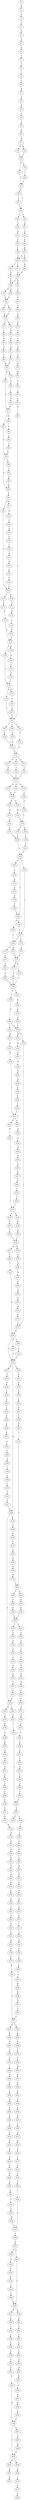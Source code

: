 strict digraph  {
	S0 -> S1 [ label = R ];
	S1 -> S2 [ label = A ];
	S2 -> S3 [ label = L ];
	S3 -> S4 [ label = P ];
	S4 -> S5 [ label = F ];
	S5 -> S6 [ label = R ];
	S6 -> S7 [ label = S ];
	S7 -> S8 [ label = A ];
	S8 -> S9 [ label = I ];
	S9 -> S10 [ label = C ];
	S10 -> S11 [ label = G ];
	S11 -> S12 [ label = G ];
	S12 -> S13 [ label = T ];
	S13 -> S14 [ label = T ];
	S14 -> S15 [ label = T ];
	S15 -> S16 [ label = K ];
	S16 -> S17 [ label = M ];
	S17 -> S18 [ label = Q ];
	S17 -> S19 [ label = R ];
	S18 -> S20 [ label = I ];
	S19 -> S20 [ label = I ];
	S20 -> S21 [ label = F ];
	S20 -> S22 [ label = T ];
	S21 -> S23 [ label = V ];
	S22 -> S24 [ label = I ];
	S23 -> S25 [ label = K ];
	S23 -> S26 [ label = L ];
	S24 -> S23 [ label = V ];
	S25 -> S27 [ label = T ];
	S26 -> S28 [ label = T ];
	S26 -> S29 [ label = E ];
	S27 -> S26 [ label = L ];
	S28 -> S30 [ label = G ];
	S29 -> S31 [ label = D ];
	S30 -> S32 [ label = K ];
	S31 -> S33 [ label = A ];
	S32 -> S34 [ label = T ];
	S33 -> S35 [ label = R ];
	S34 -> S36 [ label = I ];
	S35 -> S37 [ label = H ];
	S36 -> S38 [ label = T ];
	S37 -> S38 [ label = T ];
	S37 -> S39 [ label = S ];
	S38 -> S40 [ label = L ];
	S38 -> S41 [ label = I ];
	S39 -> S42 [ label = M ];
	S40 -> S43 [ label = E ];
	S41 -> S44 [ label = D ];
	S42 -> S44 [ label = D ];
	S43 -> S45 [ label = V ];
	S44 -> S46 [ label = R ];
	S44 -> S45 [ label = V ];
	S45 -> S47 [ label = E ];
	S45 -> S48 [ label = Q ];
	S46 -> S49 [ label = L ];
	S47 -> S50 [ label = P ];
	S48 -> S50 [ label = P ];
	S49 -> S51 [ label = F ];
	S50 -> S52 [ label = S ];
	S50 -> S53 [ label = E ];
	S51 -> S54 [ label = Q ];
	S52 -> S55 [ label = D ];
	S53 -> S55 [ label = D ];
	S54 -> S56 [ label = L ];
	S55 -> S57 [ label = T ];
	S55 -> S58 [ label = K ];
	S56 -> S59 [ label = N ];
	S57 -> S60 [ label = I ];
	S58 -> S61 [ label = V ];
	S59 -> S62 [ label = S ];
	S60 -> S63 [ label = E ];
	S61 -> S64 [ label = R ];
	S62 -> S65 [ label = S ];
	S63 -> S66 [ label = N ];
	S64 -> S67 [ label = D ];
	S65 -> S68 [ label = H ];
	S66 -> S69 [ label = V ];
	S67 -> S70 [ label = L ];
	S68 -> S71 [ label = V ];
	S69 -> S72 [ label = K ];
	S70 -> S72 [ label = K ];
	S71 -> S73 [ label = E ];
	S72 -> S74 [ label = A ];
	S72 -> S75 [ label = D ];
	S73 -> S76 [ label = D ];
	S74 -> S77 [ label = K ];
	S75 -> S78 [ label = Q ];
	S76 -> S79 [ label = K ];
	S77 -> S80 [ label = I ];
	S77 -> S81 [ label = N ];
	S78 -> S82 [ label = I ];
	S79 -> S83 [ label = I ];
	S80 -> S84 [ label = Q ];
	S81 -> S85 [ label = L ];
	S82 -> S86 [ label = E ];
	S83 -> S87 [ label = L ];
	S84 -> S88 [ label = D ];
	S84 -> S89 [ label = T ];
	S85 -> S90 [ label = L ];
	S86 -> S77 [ label = K ];
	S87 -> S91 [ label = Q ];
	S88 -> S92 [ label = K ];
	S89 -> S93 [ label = I ];
	S90 -> S94 [ label = V ];
	S91 -> S95 [ label = L ];
	S92 -> S96 [ label = E ];
	S92 -> S97 [ label = R ];
	S93 -> S98 [ label = D ];
	S94 -> S84 [ label = Q ];
	S95 -> S99 [ label = I ];
	S95 -> S100 [ label = T ];
	S95 -> S101 [ label = V ];
	S96 -> S102 [ label = G ];
	S97 -> S103 [ label = M ];
	S98 -> S88 [ label = D ];
	S99 -> S104 [ label = F ];
	S100 -> S105 [ label = Y ];
	S101 -> S106 [ label = S ];
	S102 -> S107 [ label = I ];
	S102 -> S108 [ label = G ];
	S103 -> S109 [ label = G ];
	S104 -> S110 [ label = A ];
	S105 -> S110 [ label = A ];
	S106 -> S111 [ label = G ];
	S107 -> S112 [ label = P ];
	S108 -> S113 [ label = A ];
	S109 -> S114 [ label = K ];
	S110 -> S111 [ label = G ];
	S111 -> S115 [ label = K ];
	S111 -> S116 [ label = A ];
	S111 -> S117 [ label = S ];
	S112 -> S118 [ label = P ];
	S113 -> S119 [ label = A ];
	S114 -> S120 [ label = F ];
	S115 -> S121 [ label = Q ];
	S116 -> S122 [ label = T ];
	S117 -> S123 [ label = V ];
	S118 -> S124 [ label = D ];
	S119 -> S125 [ label = L ];
	S120 -> S126 [ label = L ];
	S121 -> S127 [ label = L ];
	S122 -> S127 [ label = L ];
	S123 -> S127 [ label = L ];
	S124 -> S128 [ label = Q ];
	S124 -> S129 [ label = D ];
	S125 -> S130 [ label = N ];
	S126 -> S131 [ label = E ];
	S127 -> S132 [ label = E ];
	S127 -> S133 [ label = Q ];
	S127 -> S134 [ label = K ];
	S128 -> S135 [ label = Q ];
	S129 -> S136 [ label = W ];
	S130 -> S124 [ label = D ];
	S131 -> S137 [ label = M ];
	S132 -> S138 [ label = D ];
	S133 -> S138 [ label = D ];
	S134 -> S139 [ label = C ];
	S135 -> S140 [ label = R ];
	S135 -> S141 [ label = D ];
	S136 -> S142 [ label = V ];
	S137 -> S143 [ label = K ];
	S138 -> S144 [ label = G ];
	S138 -> S145 [ label = D ];
	S139 -> S146 [ label = A ];
	S140 -> S95 [ label = L ];
	S141 -> S147 [ label = L ];
	S142 -> S148 [ label = V ];
	S143 -> S149 [ label = F ];
	S144 -> S150 [ label = R ];
	S145 -> S151 [ label = W ];
	S146 -> S152 [ label = T ];
	S147 -> S153 [ label = G ];
	S148 -> S135 [ label = Q ];
	S149 -> S102 [ label = G ];
	S150 -> S152 [ label = T ];
	S151 -> S154 [ label = V ];
	S152 -> S155 [ label = L ];
	S152 -> S156 [ label = K ];
	S153 -> S95 [ label = L ];
	S154 -> S157 [ label = C ];
	S155 -> S158 [ label = S ];
	S156 -> S159 [ label = I ];
	S157 -> S158 [ label = S ];
	S158 -> S160 [ label = D ];
	S159 -> S161 [ label = V ];
	S160 -> S162 [ label = Y ];
	S160 -> S163 [ label = I ];
	S160 -> S164 [ label = K ];
	S161 -> S160 [ label = D ];
	S162 -> S165 [ label = N ];
	S162 -> S166 [ label = L ];
	S163 -> S167 [ label = G ];
	S164 -> S168 [ label = P ];
	S165 -> S169 [ label = I ];
	S166 -> S167 [ label = G ];
	S167 -> S169 [ label = I ];
	S167 -> S170 [ label = Y ];
	S168 -> S171 [ label = K ];
	S169 -> S172 [ label = Q ];
	S169 -> S173 [ label = T ];
	S170 -> S174 [ label = N ];
	S171 -> S175 [ label = L ];
	S172 -> S176 [ label = K ];
	S173 -> S177 [ label = S ];
	S174 -> S176 [ label = K ];
	S175 -> S178 [ label = N ];
	S176 -> S179 [ label = E ];
	S176 -> S180 [ label = D ];
	S177 -> S181 [ label = G ];
	S178 -> S182 [ label = V ];
	S179 -> S183 [ label = S ];
	S180 -> S184 [ label = T ];
	S181 -> S185 [ label = A ];
	S182 -> S162 [ label = Y ];
	S183 -> S184 [ label = T ];
	S184 -> S186 [ label = L ];
	S184 -> S187 [ label = V ];
	S185 -> S184 [ label = T ];
	S186 -> S188 [ label = H ];
	S187 -> S189 [ label = K ];
	S188 -> S190 [ label = L ];
	S188 -> S191 [ label = I ];
	S189 -> S192 [ label = S ];
	S190 -> S193 [ label = V ];
	S190 -> S194 [ label = R ];
	S191 -> S195 [ label = M ];
	S192 -> S196 [ label = A ];
	S193 -> S197 [ label = L ];
	S194 -> S198 [ label = E ];
	S195 -> S199 [ label = D ];
	S196 -> S190 [ label = L ];
	S197 -> S200 [ label = R ];
	S198 -> S201 [ label = S ];
	S199 -> S202 [ label = D ];
	S200 -> S203 [ label = L ];
	S200 -> S204 [ label = E ];
	S200 -> S205 [ label = S ];
	S201 -> S206 [ label = D ];
	S202 -> S207 [ label = I ];
	S203 -> S208 [ label = R ];
	S203 -> S209 [ label = I ];
	S203 -> S210 [ label = S ];
	S204 -> S203 [ label = L ];
	S205 -> S211 [ label = L ];
	S206 -> S212 [ label = K ];
	S207 -> S213 [ label = H ];
	S207 -> S214 [ label = D ];
	S208 -> S215 [ label = G ];
	S208 -> S216 [ label = N ];
	S209 -> S217 [ label = A ];
	S210 -> S218 [ label = S ];
	S211 -> S203 [ label = L ];
	S212 -> S219 [ label = P ];
	S213 -> S220 [ label = C ];
	S214 -> S221 [ label = P ];
	S215 -> S222 [ label = G ];
	S215 -> S223 [ label = L ];
	S216 -> S224 [ label = K ];
	S217 -> S225 [ label = S ];
	S218 -> S226 [ label = T ];
	S219 -> S227 [ label = V ];
	S220 -> S228 [ label = A ];
	S221 -> S229 [ label = I ];
	S222 -> S230 [ label = A ];
	S223 -> S231 [ label = E ];
	S224 -> S232 [ label = K ];
	S225 -> S233 [ label = K ];
	S226 -> S234 [ label = L ];
	S227 -> S235 [ label = L ];
	S228 -> S236 [ label = H ];
	S229 -> S237 [ label = R ];
	S229 -> S238 [ label = K ];
	S230 -> S239 [ label = K ];
	S231 -> S240 [ label = I ];
	S232 -> S241 [ label = T ];
	S233 -> S242 [ label = T ];
	S234 -> S243 [ label = G ];
	S235 -> S244 [ label = N ];
	S236 -> S245 [ label = N ];
	S237 -> S246 [ label = E ];
	S238 -> S247 [ label = T ];
	S239 -> S248 [ label = K ];
	S240 -> S249 [ label = G ];
	S241 -> S250 [ label = N ];
	S242 -> S251 [ label = G ];
	S243 -> S252 [ label = I ];
	S244 -> S207 [ label = I ];
	S245 -> S253 [ label = G ];
	S246 -> S254 [ label = Q ];
	S247 -> S255 [ label = T ];
	S248 -> S256 [ label = R ];
	S249 -> S257 [ label = S ];
	S250 -> S258 [ label = N ];
	S251 -> S259 [ label = L ];
	S252 -> S260 [ label = P ];
	S253 -> S261 [ label = D ];
	S254 -> S262 [ label = I ];
	S255 -> S262 [ label = I ];
	S256 -> S263 [ label = K ];
	S257 -> S264 [ label = S ];
	S257 -> S265 [ label = T ];
	S258 -> S266 [ label = K ];
	S259 -> S267 [ label = P ];
	S260 -> S268 [ label = V ];
	S261 -> S269 [ label = A ];
	S262 -> S270 [ label = E ];
	S262 -> S271 [ label = G ];
	S263 -> S272 [ label = K ];
	S265 -> S274 [ label = I ];
	S266 -> S275 [ label = M ];
	S267 -> S276 [ label = V ];
	S268 -> S277 [ label = S ];
	S269 -> S278 [ label = I ];
	S270 -> S279 [ label = P ];
	S271 -> S280 [ label = S ];
	S272 -> S281 [ label = K ];
	S274 -> S282 [ label = I ];
	S275 -> S283 [ label = S ];
	S276 -> S283 [ label = S ];
	S277 -> S284 [ label = A ];
	S278 -> S285 [ label = Y ];
	S279 -> S286 [ label = S ];
	S280 -> S287 [ label = I ];
	S281 -> S288 [ label = S ];
	S282 -> S289 [ label = L ];
	S283 -> S290 [ label = V ];
	S283 -> S291 [ label = K ];
	S284 -> S292 [ label = F ];
	S285 -> S229 [ label = I ];
	S286 -> S293 [ label = K ];
	S287 -> S200 [ label = R ];
	S288 -> S294 [ label = Y ];
	S289 -> S295 [ label = D ];
	S290 -> S296 [ label = F ];
	S291 -> S297 [ label = R ];
	S292 -> S298 [ label = N ];
	S293 -> S299 [ label = T ];
	S294 -> S300 [ label = T ];
	S295 -> S301 [ label = L ];
	S296 -> S302 [ label = R ];
	S297 -> S303 [ label = E ];
	S298 -> S304 [ label = L ];
	S299 -> S305 [ label = T ];
	S300 -> S306 [ label = T ];
	S301 -> S307 [ label = W ];
	S302 -> S308 [ label = L ];
	S303 -> S308 [ label = L ];
	S304 -> S309 [ label = S ];
	S305 -> S310 [ label = V ];
	S306 -> S311 [ label = P ];
	S307 -> S312 [ label = D ];
	S308 -> S313 [ label = V ];
	S308 -> S314 [ label = F ];
	S309 -> S315 [ label = V ];
	S310 -> S316 [ label = H ];
	S311 -> S317 [ label = K ];
	S312 -> S318 [ label = G ];
	S313 -> S319 [ label = A ];
	S314 -> S320 [ label = D ];
	S315 -> S321 [ label = N ];
	S316 -> S322 [ label = Y ];
	S317 -> S323 [ label = K ];
	S318 -> S324 [ label = W ];
	S319 -> S325 [ label = A ];
	S320 -> S326 [ label = R ];
	S321 -> S327 [ label = S ];
	S322 -> S197 [ label = L ];
	S323 -> S328 [ label = N ];
	S324 -> S329 [ label = N ];
	S325 -> S330 [ label = N ];
	S326 -> S331 [ label = N ];
	S327 -> S208 [ label = R ];
	S328 -> S332 [ label = K ];
	S329 -> S333 [ label = E ];
	S330 -> S334 [ label = E ];
	S331 -> S335 [ label = T ];
	S332 -> S336 [ label = H ];
	S333 -> S337 [ label = L ];
	S334 -> S338 [ label = K ];
	S335 -> S339 [ label = M ];
	S336 -> S340 [ label = K ];
	S337 -> S341 [ label = I ];
	S338 -> S342 [ label = E ];
	S339 -> S343 [ label = D ];
	S340 -> S344 [ label = R ];
	S341 -> S345 [ label = L ];
	S342 -> S346 [ label = M ];
	S343 -> S347 [ label = Y ];
	S344 -> S348 [ label = K ];
	S345 -> S349 [ label = A ];
	S346 -> S350 [ label = F ];
	S347 -> S351 [ label = Y ];
	S348 -> S352 [ label = K ];
	S349 -> S353 [ label = A ];
	S350 -> S354 [ label = D ];
	S351 -> S215 [ label = G ];
	S352 -> S355 [ label = V ];
	S353 -> S356 [ label = I ];
	S354 -> S357 [ label = G ];
	S355 -> S358 [ label = K ];
	S356 -> S359 [ label = S ];
	S357 -> S360 [ label = H ];
	S358 -> S361 [ label = L ];
	S359 -> S362 [ label = G ];
	S360 -> S363 [ label = L ];
	S361 -> S364 [ label = A ];
	S362 -> S365 [ label = H ];
	S363 -> S366 [ label = L ];
	S364 -> S367 [ label = V ];
	S365 -> S368 [ label = E ];
	S366 -> S369 [ label = K ];
	S367 -> S370 [ label = L ];
	S368 -> S371 [ label = N ];
	S369 -> S372 [ label = S ];
	S370 -> S373 [ label = K ];
	S371 -> S374 [ label = V ];
	S372 -> S375 [ label = Y ];
	S373 -> S376 [ label = Y ];
	S374 -> S377 [ label = V ];
	S375 -> S378 [ label = G ];
	S376 -> S379 [ label = Y ];
	S377 -> S380 [ label = D ];
	S377 -> S381 [ label = S ];
	S378 -> S382 [ label = V ];
	S379 -> S383 [ label = K ];
	S380 -> S384 [ label = E ];
	S381 -> S385 [ label = Q ];
	S382 -> S386 [ label = V ];
	S383 -> S377 [ label = V ];
	S384 -> S387 [ label = N ];
	S385 -> S388 [ label = Y ];
	S386 -> S389 [ label = V ];
	S387 -> S390 [ label = G ];
	S388 -> S391 [ label = L ];
	S389 -> S249 [ label = G ];
	S390 -> S392 [ label = K ];
	S391 -> S393 [ label = S ];
	S392 -> S394 [ label = I ];
	S393 -> S395 [ label = W ];
	S394 -> S396 [ label = S ];
	S395 -> S397 [ label = D ];
	S396 -> S398 [ label = R ];
	S397 -> S399 [ label = R ];
	S398 -> S400 [ label = L ];
	S399 -> S401 [ label = P ];
	S400 -> S402 [ label = R ];
	S401 -> S403 [ label = V ];
	S402 -> S404 [ label = R ];
	S403 -> S405 [ label = R ];
	S404 -> S406 [ label = E ];
	S405 -> S407 [ label = N ];
	S406 -> S408 [ label = C ];
	S407 -> S409 [ label = F ];
	S408 -> S410 [ label = P ];
	S409 -> S411 [ label = Q ];
	S410 -> S412 [ label = S ];
	S411 -> S413 [ label = Q ];
	S412 -> S414 [ label = D ];
	S413 -> S415 [ label = R ];
	S414 -> S416 [ label = E ];
	S415 -> S417 [ label = T ];
	S416 -> S418 [ label = C ];
	S417 -> S419 [ label = A ];
	S418 -> S420 [ label = G ];
	S419 -> S421 [ label = L ];
	S420 -> S422 [ label = A ];
	S421 -> S423 [ label = Y ];
	S422 -> S424 [ label = G ];
	S423 -> S425 [ label = I ];
	S424 -> S426 [ label = V ];
	S425 -> S427 [ label = A ];
	S426 -> S428 [ label = F ];
	S427 -> S429 [ label = S ];
	S428 -> S430 [ label = M ];
	S429 -> S431 [ label = H ];
	S430 -> S427 [ label = A ];
	S431 -> S432 [ label = F ];
	S431 -> S433 [ label = R ];
	S432 -> S434 [ label = D ];
	S433 -> S435 [ label = G ];
	S434 -> S436 [ label = R ];
	S435 -> S437 [ label = K ];
	S435 -> S438 [ label = Y ];
	S436 -> S439 [ label = H ];
	S437 -> S440 [ label = C ];
	S438 -> S441 [ label = M ];
	S439 -> S442 [ label = Y ];
	S440 -> S443 [ label = C ];
	S441 -> S444 [ label = G ];
	S442 -> S445 [ label = C ];
	S443 -> S446 [ label = L ];
	S444 -> S447 [ label = L ];
	S445 -> S435 [ label = G ];
	S446 -> S448 [ label = T ];
	S447 -> S449 [ label = A ];
	S448 -> S450 [ label = Y ];
	S449 -> S451 [ label = T ];
	S450 -> S452 [ label = C ];
	S451 -> S453 [ label = A ];
	S452 -> S454 [ label = F ];
	S453 -> S455 [ label = M ];
	S454 -> S456 [ label = N ];
	S455 -> S457 [ label = M ];
	S456 -> S458 [ label = K ];
	S457 -> S459 [ label = K ];
	S458 -> S460 [ label = P ];
	S458 -> S461 [ label = A ];
	S459 -> S462 [ label = R ];
	S460 -> S463 [ label = E ];
	S460 -> S464 [ label = V ];
	S461 -> S465 [ label = H ];
	S462 -> S466 [ label = G ];
	S463 -> S467 [ label = D ];
	S464 -> S468 [ label = G ];
	S465 -> S469 [ label = E ];
	S466 -> S470 [ label = A ];
	S467 -> S471 [ label = K ];
	S468 -> S472 [ label = T ];
	S469 -> S460 [ label = P ];
	S470 -> S458 [ label = K ];
	S472 -> S473 [ label = Y ];
	S473 -> S474 [ label = P ];
}
